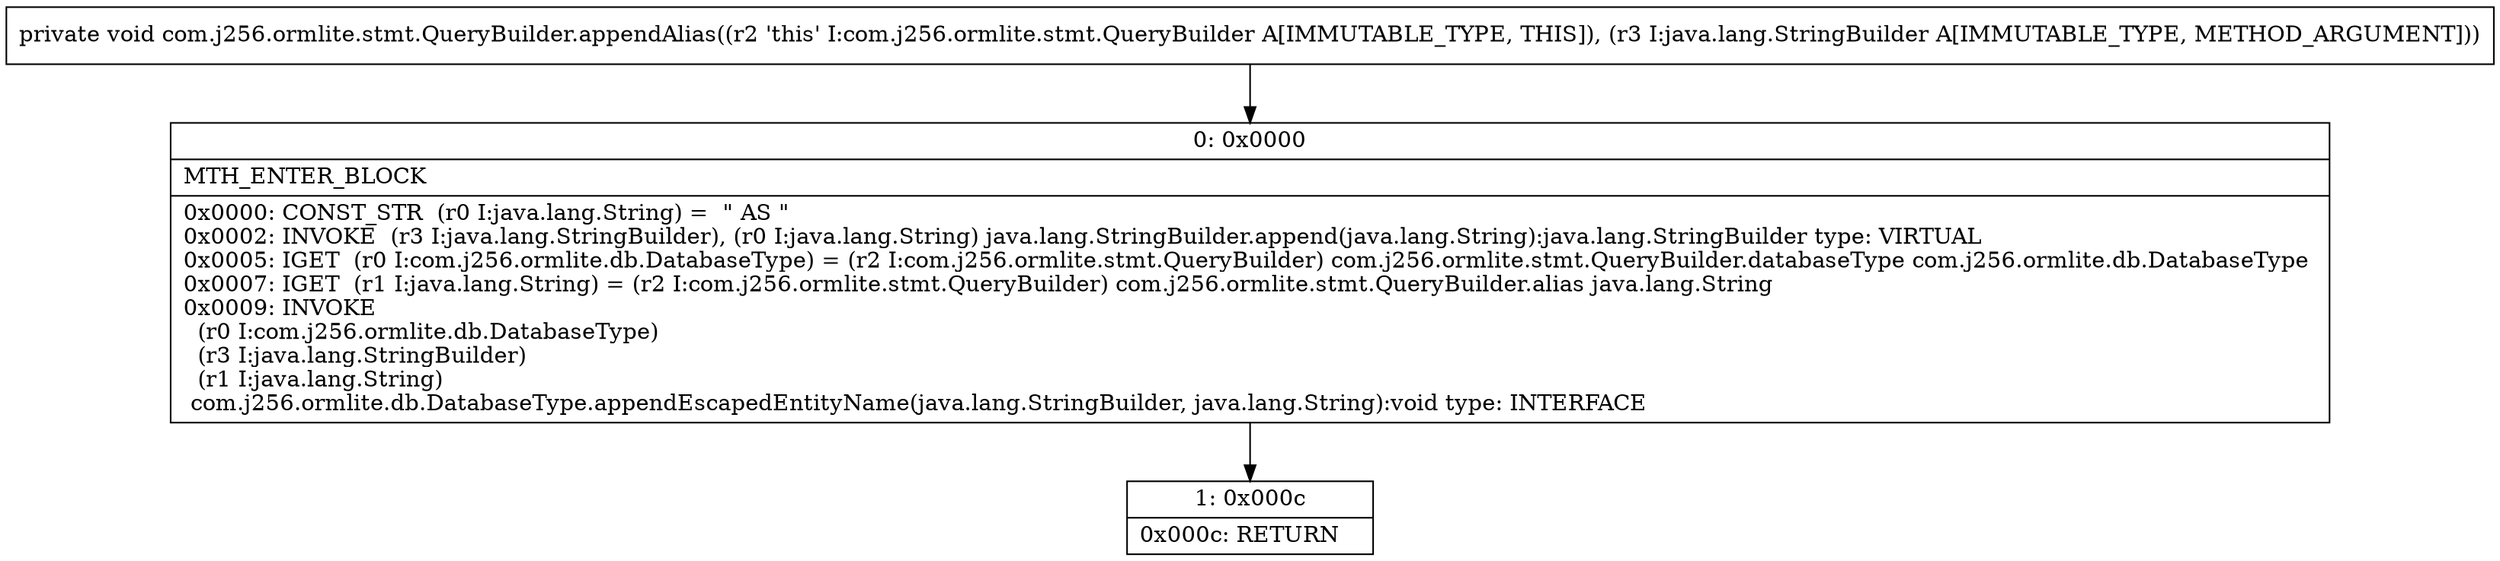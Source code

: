 digraph "CFG forcom.j256.ormlite.stmt.QueryBuilder.appendAlias(Ljava\/lang\/StringBuilder;)V" {
Node_0 [shape=record,label="{0\:\ 0x0000|MTH_ENTER_BLOCK\l|0x0000: CONST_STR  (r0 I:java.lang.String) =  \" AS \" \l0x0002: INVOKE  (r3 I:java.lang.StringBuilder), (r0 I:java.lang.String) java.lang.StringBuilder.append(java.lang.String):java.lang.StringBuilder type: VIRTUAL \l0x0005: IGET  (r0 I:com.j256.ormlite.db.DatabaseType) = (r2 I:com.j256.ormlite.stmt.QueryBuilder) com.j256.ormlite.stmt.QueryBuilder.databaseType com.j256.ormlite.db.DatabaseType \l0x0007: IGET  (r1 I:java.lang.String) = (r2 I:com.j256.ormlite.stmt.QueryBuilder) com.j256.ormlite.stmt.QueryBuilder.alias java.lang.String \l0x0009: INVOKE  \l  (r0 I:com.j256.ormlite.db.DatabaseType)\l  (r3 I:java.lang.StringBuilder)\l  (r1 I:java.lang.String)\l com.j256.ormlite.db.DatabaseType.appendEscapedEntityName(java.lang.StringBuilder, java.lang.String):void type: INTERFACE \l}"];
Node_1 [shape=record,label="{1\:\ 0x000c|0x000c: RETURN   \l}"];
MethodNode[shape=record,label="{private void com.j256.ormlite.stmt.QueryBuilder.appendAlias((r2 'this' I:com.j256.ormlite.stmt.QueryBuilder A[IMMUTABLE_TYPE, THIS]), (r3 I:java.lang.StringBuilder A[IMMUTABLE_TYPE, METHOD_ARGUMENT])) }"];
MethodNode -> Node_0;
Node_0 -> Node_1;
}

